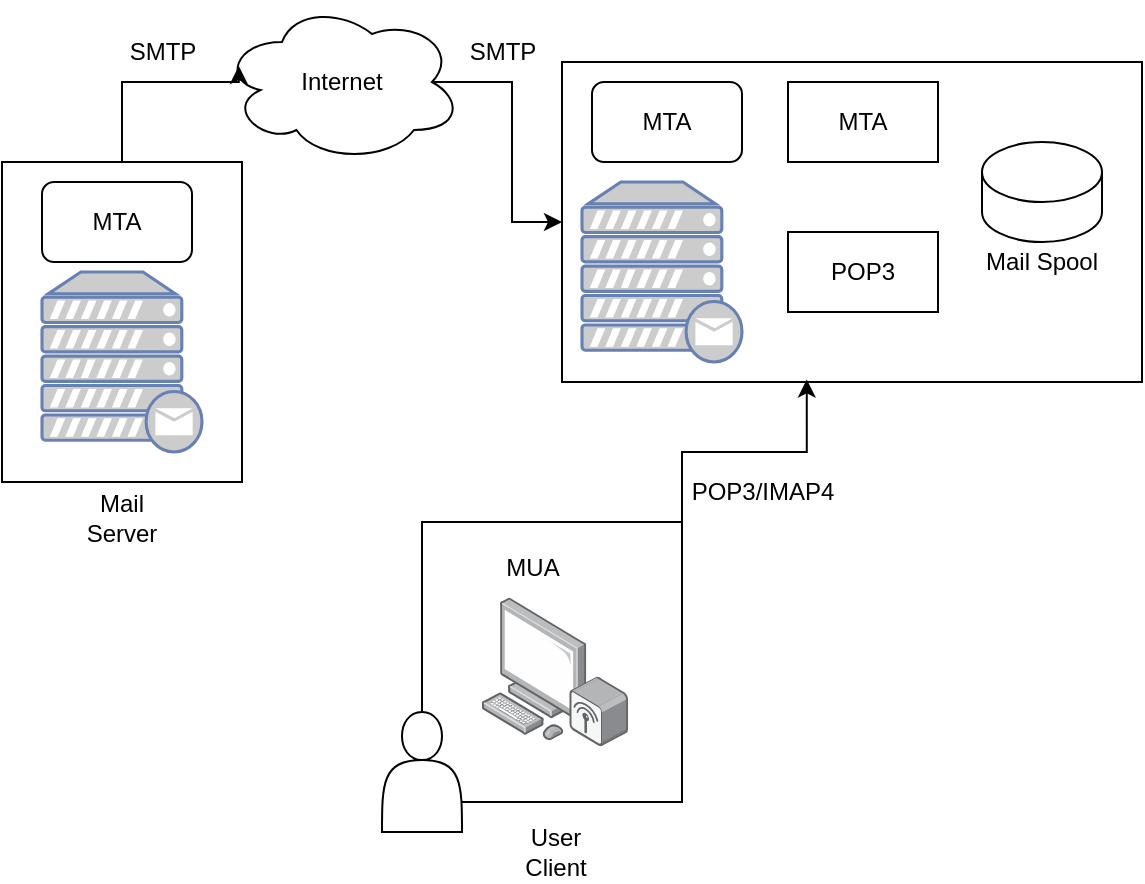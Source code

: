 <mxfile version="24.4.0" type="github">
  <diagram name="Halaman-1" id="LGB-Xz7n6PSq5lVLwMlR">
    <mxGraphModel dx="1812" dy="824" grid="1" gridSize="10" guides="1" tooltips="1" connect="1" arrows="1" fold="1" page="1" pageScale="1" pageWidth="827" pageHeight="1169" math="0" shadow="0">
      <root>
        <mxCell id="0" />
        <mxCell id="1" parent="0" />
        <mxCell id="vssdGuzl7UYC_1TMVvGq-10" value="" style="rounded=0;whiteSpace=wrap;html=1;" vertex="1" parent="1">
          <mxGeometry x="390" y="200" width="290" height="160" as="geometry" />
        </mxCell>
        <mxCell id="vssdGuzl7UYC_1TMVvGq-9" value="" style="rounded=0;whiteSpace=wrap;html=1;" vertex="1" parent="1">
          <mxGeometry x="320" y="430" width="130" height="140" as="geometry" />
        </mxCell>
        <mxCell id="vssdGuzl7UYC_1TMVvGq-6" value="" style="shape=actor;whiteSpace=wrap;html=1;" vertex="1" parent="1">
          <mxGeometry x="300" y="525" width="40" height="60" as="geometry" />
        </mxCell>
        <mxCell id="vssdGuzl7UYC_1TMVvGq-7" value="" style="image;points=[];aspect=fixed;html=1;align=center;shadow=0;dashed=0;image=img/lib/allied_telesis/computer_and_terminals/Personal_Computer_Wireless.svg;" vertex="1" parent="1">
          <mxGeometry x="350" y="467.8" width="73" height="74.39" as="geometry" />
        </mxCell>
        <mxCell id="vssdGuzl7UYC_1TMVvGq-8" value="MUA" style="text;html=1;align=center;verticalAlign=middle;resizable=0;points=[];autosize=1;strokeColor=none;fillColor=none;" vertex="1" parent="1">
          <mxGeometry x="350" y="437.8" width="50" height="30" as="geometry" />
        </mxCell>
        <mxCell id="vssdGuzl7UYC_1TMVvGq-12" value="" style="fontColor=#0066CC;verticalAlign=top;verticalLabelPosition=bottom;labelPosition=center;align=center;html=1;outlineConnect=0;fillColor=#CCCCCC;strokeColor=#6881B3;gradientColor=none;gradientDirection=north;strokeWidth=2;shape=mxgraph.networks.mail_server;" vertex="1" parent="1">
          <mxGeometry x="400" y="260" width="80" height="90" as="geometry" />
        </mxCell>
        <mxCell id="vssdGuzl7UYC_1TMVvGq-13" value="MTA" style="rounded=1;whiteSpace=wrap;html=1;" vertex="1" parent="1">
          <mxGeometry x="405" y="210" width="75" height="40" as="geometry" />
        </mxCell>
        <mxCell id="vssdGuzl7UYC_1TMVvGq-14" value="MTA" style="rounded=1;whiteSpace=wrap;html=1;arcSize=0;" vertex="1" parent="1">
          <mxGeometry x="503" y="210" width="75" height="40" as="geometry" />
        </mxCell>
        <mxCell id="vssdGuzl7UYC_1TMVvGq-15" value="POP3" style="rounded=1;whiteSpace=wrap;html=1;arcSize=0;" vertex="1" parent="1">
          <mxGeometry x="503" y="285" width="75" height="40" as="geometry" />
        </mxCell>
        <mxCell id="vssdGuzl7UYC_1TMVvGq-16" value="" style="shape=cylinder3;whiteSpace=wrap;html=1;boundedLbl=1;backgroundOutline=1;size=15;" vertex="1" parent="1">
          <mxGeometry x="600" y="240" width="60" height="50" as="geometry" />
        </mxCell>
        <mxCell id="vssdGuzl7UYC_1TMVvGq-17" value="Mail Spool" style="text;html=1;align=center;verticalAlign=middle;whiteSpace=wrap;rounded=0;" vertex="1" parent="1">
          <mxGeometry x="600" y="285" width="60" height="30" as="geometry" />
        </mxCell>
        <mxCell id="vssdGuzl7UYC_1TMVvGq-32" style="edgeStyle=orthogonalEdgeStyle;rounded=0;orthogonalLoop=1;jettySize=auto;html=1;exitX=0.875;exitY=0.5;exitDx=0;exitDy=0;exitPerimeter=0;entryX=0;entryY=0.5;entryDx=0;entryDy=0;" edge="1" parent="1" source="vssdGuzl7UYC_1TMVvGq-18" target="vssdGuzl7UYC_1TMVvGq-10">
          <mxGeometry relative="1" as="geometry" />
        </mxCell>
        <mxCell id="vssdGuzl7UYC_1TMVvGq-18" value="Internet" style="ellipse;shape=cloud;whiteSpace=wrap;html=1;" vertex="1" parent="1">
          <mxGeometry x="220" y="170" width="120" height="80" as="geometry" />
        </mxCell>
        <mxCell id="vssdGuzl7UYC_1TMVvGq-19" value="" style="rounded=0;whiteSpace=wrap;html=1;" vertex="1" parent="1">
          <mxGeometry x="110" y="250" width="120" height="160" as="geometry" />
        </mxCell>
        <mxCell id="vssdGuzl7UYC_1TMVvGq-20" value="Mail Server" style="text;html=1;align=center;verticalAlign=middle;whiteSpace=wrap;rounded=0;" vertex="1" parent="1">
          <mxGeometry x="140" y="413" width="60" height="30" as="geometry" />
        </mxCell>
        <mxCell id="vssdGuzl7UYC_1TMVvGq-21" value="User Client" style="text;html=1;align=center;verticalAlign=middle;whiteSpace=wrap;rounded=0;" vertex="1" parent="1">
          <mxGeometry x="356.5" y="580" width="60" height="30" as="geometry" />
        </mxCell>
        <mxCell id="vssdGuzl7UYC_1TMVvGq-23" value="" style="fontColor=#0066CC;verticalAlign=top;verticalLabelPosition=bottom;labelPosition=center;align=center;html=1;outlineConnect=0;fillColor=#CCCCCC;strokeColor=#6881B3;gradientColor=none;gradientDirection=north;strokeWidth=2;shape=mxgraph.networks.mail_server;" vertex="1" parent="1">
          <mxGeometry x="130" y="305" width="80" height="90" as="geometry" />
        </mxCell>
        <mxCell id="vssdGuzl7UYC_1TMVvGq-24" value="MTA" style="rounded=1;whiteSpace=wrap;html=1;" vertex="1" parent="1">
          <mxGeometry x="130" y="260" width="75" height="40" as="geometry" />
        </mxCell>
        <mxCell id="vssdGuzl7UYC_1TMVvGq-26" value="SMTP" style="text;html=1;align=center;verticalAlign=middle;resizable=0;points=[];autosize=1;strokeColor=none;fillColor=none;" vertex="1" parent="1">
          <mxGeometry x="160" y="180" width="60" height="30" as="geometry" />
        </mxCell>
        <mxCell id="vssdGuzl7UYC_1TMVvGq-30" style="edgeStyle=orthogonalEdgeStyle;rounded=0;orthogonalLoop=1;jettySize=auto;html=1;exitX=0.5;exitY=0;exitDx=0;exitDy=0;entryX=0.07;entryY=0.4;entryDx=0;entryDy=0;entryPerimeter=0;" edge="1" parent="1" source="vssdGuzl7UYC_1TMVvGq-19" target="vssdGuzl7UYC_1TMVvGq-18">
          <mxGeometry relative="1" as="geometry">
            <Array as="points">
              <mxPoint x="170" y="210" />
              <mxPoint x="228" y="210" />
            </Array>
          </mxGeometry>
        </mxCell>
        <mxCell id="vssdGuzl7UYC_1TMVvGq-33" value="SMTP" style="text;html=1;align=center;verticalAlign=middle;resizable=0;points=[];autosize=1;strokeColor=none;fillColor=none;" vertex="1" parent="1">
          <mxGeometry x="330" y="180" width="60" height="30" as="geometry" />
        </mxCell>
        <mxCell id="vssdGuzl7UYC_1TMVvGq-34" style="edgeStyle=orthogonalEdgeStyle;rounded=0;orthogonalLoop=1;jettySize=auto;html=1;exitX=1;exitY=0;exitDx=0;exitDy=0;entryX=0.422;entryY=0.992;entryDx=0;entryDy=0;entryPerimeter=0;" edge="1" parent="1" source="vssdGuzl7UYC_1TMVvGq-9" target="vssdGuzl7UYC_1TMVvGq-10">
          <mxGeometry relative="1" as="geometry" />
        </mxCell>
        <mxCell id="vssdGuzl7UYC_1TMVvGq-35" value="POP3/IMAP4" style="text;html=1;align=center;verticalAlign=middle;resizable=0;points=[];autosize=1;strokeColor=none;fillColor=none;" vertex="1" parent="1">
          <mxGeometry x="445" y="400" width="90" height="30" as="geometry" />
        </mxCell>
      </root>
    </mxGraphModel>
  </diagram>
</mxfile>
